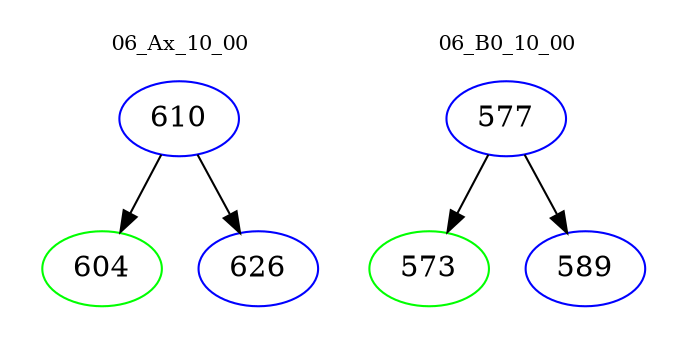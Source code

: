 digraph{
subgraph cluster_0 {
color = white
label = "06_Ax_10_00";
fontsize=10;
T0_610 [label="610", color="blue"]
T0_610 -> T0_604 [color="black"]
T0_604 [label="604", color="green"]
T0_610 -> T0_626 [color="black"]
T0_626 [label="626", color="blue"]
}
subgraph cluster_1 {
color = white
label = "06_B0_10_00";
fontsize=10;
T1_577 [label="577", color="blue"]
T1_577 -> T1_573 [color="black"]
T1_573 [label="573", color="green"]
T1_577 -> T1_589 [color="black"]
T1_589 [label="589", color="blue"]
}
}
